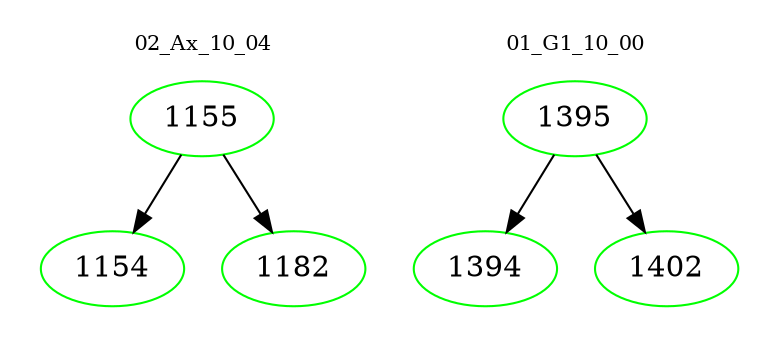 digraph{
subgraph cluster_0 {
color = white
label = "02_Ax_10_04";
fontsize=10;
T0_1155 [label="1155", color="green"]
T0_1155 -> T0_1154 [color="black"]
T0_1154 [label="1154", color="green"]
T0_1155 -> T0_1182 [color="black"]
T0_1182 [label="1182", color="green"]
}
subgraph cluster_1 {
color = white
label = "01_G1_10_00";
fontsize=10;
T1_1395 [label="1395", color="green"]
T1_1395 -> T1_1394 [color="black"]
T1_1394 [label="1394", color="green"]
T1_1395 -> T1_1402 [color="black"]
T1_1402 [label="1402", color="green"]
}
}
